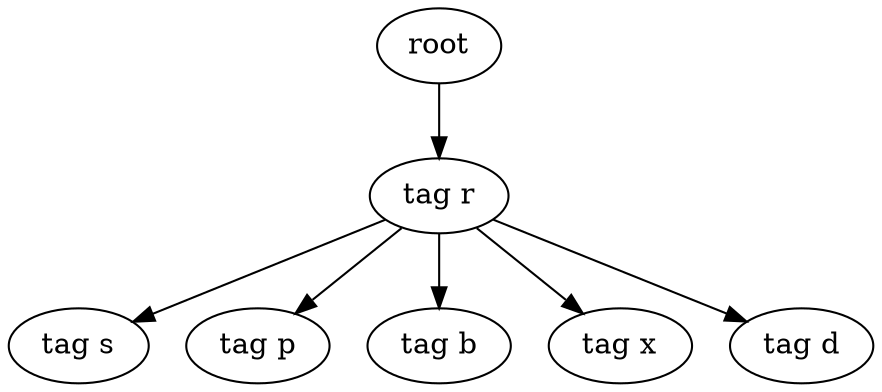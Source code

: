 digraph Tree{
0[label="root"];
0->00
00[label="tag r"];
00->000
000[label="tag s"];
00->001
001[label="tag p"];
00->002
002[label="tag b"];
00->003
003[label="tag x"];
00->004
004[label="tag d"];
}
